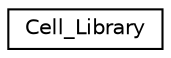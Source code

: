 digraph "Graphical Class Hierarchy"
{
 // LATEX_PDF_SIZE
  edge [fontname="Helvetica",fontsize="10",labelfontname="Helvetica",labelfontsize="10"];
  node [fontname="Helvetica",fontsize="10",shape=record];
  rankdir="LR";
  Node0 [label="Cell_Library",height=0.2,width=0.4,color="black", fillcolor="white", style="filled",URL="$classCell__Library.html",tooltip=" "];
}
